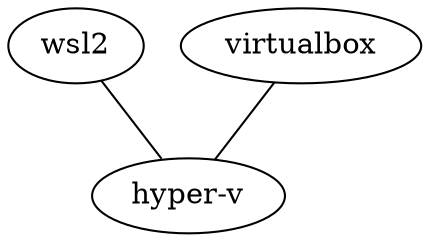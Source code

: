 //
// graphviz-dot-mode
//
// M-x compile
// C-c p
//

digraph virtualbox {
    
edge[dir=none]
// node[fontsize=12,margin=0,width=".2",height=".2"]
// nodesep=1.0
// graph[fontsize=12]
// ratio=compress
size="6,6"

wsl2 -> "hyper-v"
virtualbox -> "hyper-v"

}
